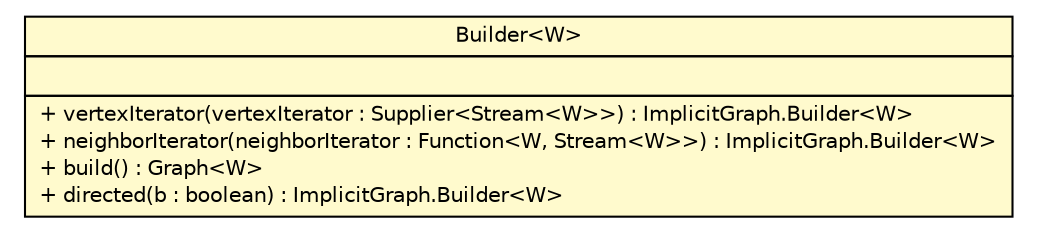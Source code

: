 #!/usr/local/bin/dot
#
# Class diagram 
# Generated by UMLGraph version R5_6-24-gf6e263 (http://www.umlgraph.org/)
#

digraph G {
	edge [fontname="Helvetica",fontsize=10,labelfontname="Helvetica",labelfontsize=10];
	node [fontname="Helvetica",fontsize=10,shape=plaintext];
	nodesep=0.25;
	ranksep=0.5;
	// org.jgraphl.graph.ImplicitGraph.Builder<W>
	c1054 [label=<<table title="org.jgraphl.graph.ImplicitGraph.Builder" border="0" cellborder="1" cellspacing="0" cellpadding="2" port="p" bgcolor="lemonChiffon" href="./ImplicitGraph.Builder.html">
		<tr><td><table border="0" cellspacing="0" cellpadding="1">
<tr><td align="center" balign="center"> Builder&lt;W&gt; </td></tr>
		</table></td></tr>
		<tr><td><table border="0" cellspacing="0" cellpadding="1">
<tr><td align="left" balign="left">  </td></tr>
		</table></td></tr>
		<tr><td><table border="0" cellspacing="0" cellpadding="1">
<tr><td align="left" balign="left"> + vertexIterator(vertexIterator : Supplier&lt;Stream&lt;W&gt;&gt;) : ImplicitGraph.Builder&lt;W&gt; </td></tr>
<tr><td align="left" balign="left"> + neighborIterator(neighborIterator : Function&lt;W, Stream&lt;W&gt;&gt;) : ImplicitGraph.Builder&lt;W&gt; </td></tr>
<tr><td align="left" balign="left"> + build() : Graph&lt;W&gt; </td></tr>
<tr><td align="left" balign="left"> + directed(b : boolean) : ImplicitGraph.Builder&lt;W&gt; </td></tr>
		</table></td></tr>
		</table>>, URL="./ImplicitGraph.Builder.html", fontname="Helvetica", fontcolor="black", fontsize=10.0];
}

